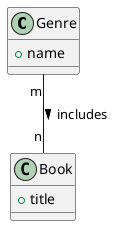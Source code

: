 @startuml
class Genre {
    + name
}
class Book {
    + title
}
Genre "m" -- "n" Book : includes >
@enduml